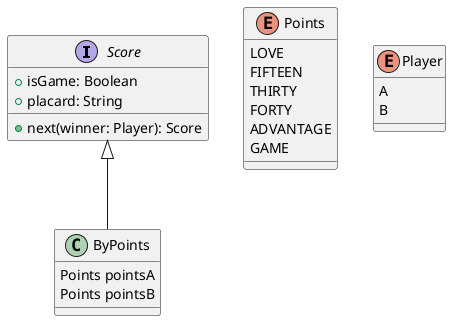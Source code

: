 @startuml
'https://plantuml.com/class-diagram

interface Score{
+next(winner: Player): Score
+isGame: Boolean
+placard: String
}

Score <|-- ByPoints

enum Points{
   LOVE
   FIFTEEN
   THIRTY
   FORTY
   ADVANTAGE
   GAME
}

enum Player{
    A
    B
}

class ByPoints {
Points pointsA
Points pointsB
}


@enduml